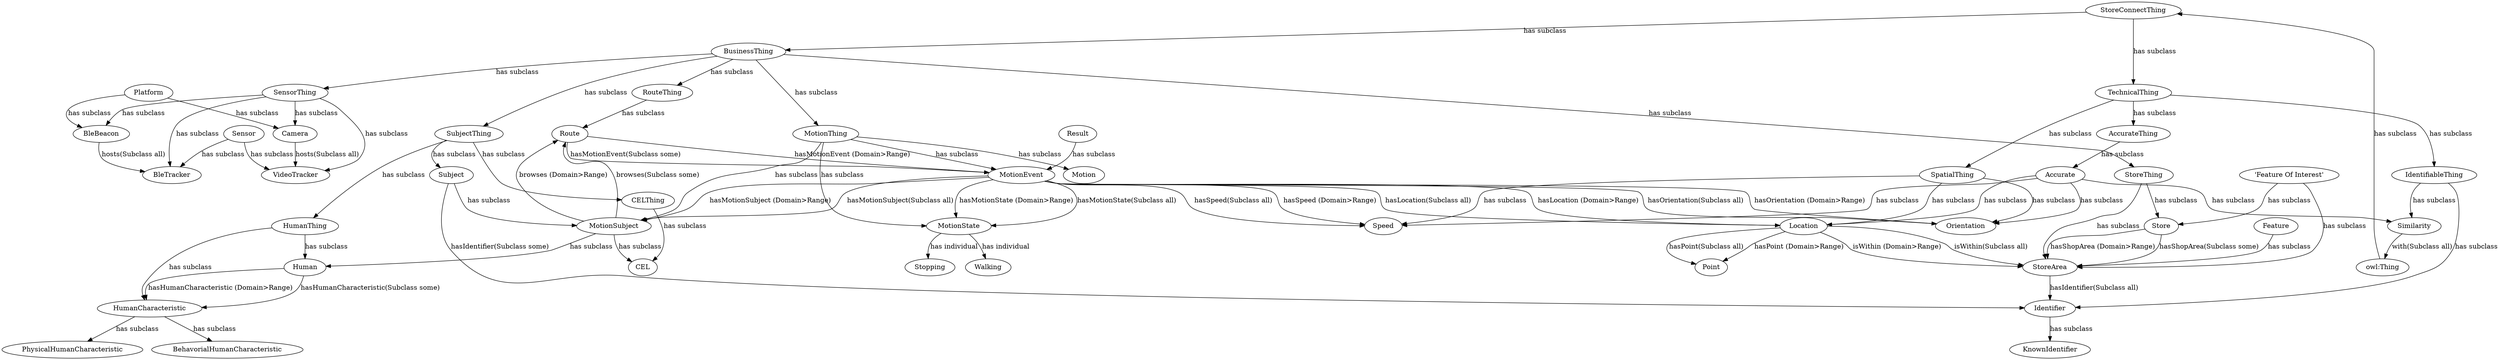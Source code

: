digraph g {
	"Route" -> "MotionEvent" [label="hasMotionEvent(Subclass some)"]
	"Subject" -> "MotionSubject" [label="has subclass"]
	"Subject" -> "Identifier" [label="hasIdentifier(Subclass some)"]
	"Platform" -> "BleBeacon" [label="has subclass"]
	"MotionSubject" -> "Route" [label="browses (Domain>Range)"]
	"Store" -> "StoreArea" [label="hasShopArea (Domain>Range)"]
	"MotionThing" -> "MotionEvent" [label="has subclass"]
	"StoreThing" -> "StoreArea" [label="has subclass"]
	"Accurate" -> "Location" [label="has subclass"]
	"StoreThing" -> "Store" [label="has subclass"]
	"StoreArea" -> "Identifier" [label="hasIdentifier(Subclass all)"]
	"Human" -> "HumanCharacteristic" [label="hasHumanCharacteristic(Subclass some)"]
	"MotionEvent" -> "Location" [label="hasLocation (Domain>Range)"]
	"BusinessThing" -> "SubjectThing" [label="has subclass"]
	"MotionThing" -> "MotionSubject" [label="has subclass"]
	"Location" -> "Point" [label="hasPoint(Subclass all)"]
	"MotionEvent" -> "Speed" [label="hasSpeed(Subclass all)"]
	"owl:Thing" -> "StoreConnectThing" [label="has subclass"]
	"StoreConnectThing" -> "TechnicalThing" [label="has subclass"]
	"TechnicalThing" -> "IdentifiableThing" [label="has subclass"]
	"MotionState" -> "Stopping" [label="has individual"]
	"'Feature Of Interest'" -> "StoreArea" [label="has subclass"]
	"Location" -> "Point" [label="hasPoint (Domain>Range)"]
	"HumanThing" -> "HumanCharacteristic" [label="has subclass"]
	"MotionEvent" -> "Orientation" [label="hasOrientation (Domain>Range)"]
	"MotionSubject" -> "Route" [label="browses(Subclass some)"]
	"IdentifiableThing" -> "Identifier" [label="has subclass"]
	"Camera" -> "VideoTracker" [label="hosts(Subclass all)"]
	"MotionSubject" -> "Human" [label="has subclass"]
	"RouteThing" -> "Route" [label="has subclass"]
	"SensorThing" -> "Camera" [label="has subclass"]
	"Human" -> "HumanCharacteristic" [label="hasHumanCharacteristic (Domain>Range)"]
	"IdentifiableThing" -> "Similarity" [label="has subclass"]
	"SpatialThing" -> "Location" [label="has subclass"]
	"MotionEvent" -> "MotionSubject" [label="hasMotionSubject (Domain>Range)"]
	"SubjectThing" -> "CELThing" [label="has subclass"]
	"Identifier" -> "KnownIdentifier" [label="has subclass"]
	"AccurateThing" -> "Accurate" [label="has subclass"]
	"MotionState" -> "Walking" [label="has individual"]
	"Location" -> "StoreArea" [label="isWithin(Subclass all)"]
	"MotionThing" -> "MotionState" [label="has subclass"]
	"Location" -> "StoreArea" [label="isWithin (Domain>Range)"]
	"CELThing" -> "CEL" [label="has subclass"]
	"Store" -> "StoreArea" [label="hasShopArea(Subclass some)"]
	"'Feature Of Interest'" -> "Store" [label="has subclass"]
	"Result" -> "MotionEvent" [label="has subclass"]
	"Accurate" -> "Orientation" [label="has subclass"]
	"MotionEvent" -> "Location" [label="hasLocation(Subclass all)"]
	"BleBeacon" -> "BleTracker" [label="hosts(Subclass all)"]
	"Accurate" -> "Speed" [label="has subclass"]
	"StoreConnectThing" -> "BusinessThing" [label="has subclass"]
	"MotionThing" -> "Motion" [label="has subclass"]
	"MotionSubject" -> "CEL" [label="has subclass"]
	"Feature" -> "StoreArea" [label="has subclass"]
	"SpatialThing" -> "Speed" [label="has subclass"]
	"Route" -> "MotionEvent" [label="hasMotionEvent (Domain>Range)"]
	"SubjectThing" -> "HumanThing" [label="has subclass"]
	"BusinessThing" -> "RouteThing" [label="has subclass"]
	"HumanCharacteristic" -> "BehavorialHumanCharacteristic" [label="has subclass"]
	"TechnicalThing" -> "SpatialThing" [label="has subclass"]
	"HumanCharacteristic" -> "PhysicalHumanCharacteristic" [label="has subclass"]
	"Platform" -> "Camera" [label="has subclass"]
	"MotionEvent" -> "Speed" [label="hasSpeed (Domain>Range)"]
	"SensorThing" -> "BleTracker" [label="has subclass"]
	"Sensor" -> "BleTracker" [label="has subclass"]
	"HumanThing" -> "Human" [label="has subclass"]
	"TechnicalThing" -> "AccurateThing" [label="has subclass"]
	"Accurate" -> "Similarity" [label="has subclass"]
	"SensorThing" -> "VideoTracker" [label="has subclass"]
	"Sensor" -> "VideoTracker" [label="has subclass"]
	"MotionEvent" -> "MotionState" [label="hasMotionState (Domain>Range)"]
	"MotionEvent" -> "Orientation" [label="hasOrientation(Subclass all)"]
	"Similarity" -> "owl:Thing" [label="with(Subclass all)"]
	"SensorThing" -> "BleBeacon" [label="has subclass"]
	"MotionEvent" -> "MotionState" [label="hasMotionState(Subclass all)"]
	"MotionEvent" -> "MotionSubject" [label="hasMotionSubject(Subclass all)"]
	"BusinessThing" -> "StoreThing" [label="has subclass"]
	"SpatialThing" -> "Orientation" [label="has subclass"]
	"BusinessThing" -> "SensorThing" [label="has subclass"]
	"SubjectThing" -> "Subject" [label="has subclass"]
	"BusinessThing" -> "MotionThing" [label="has subclass"]
}

